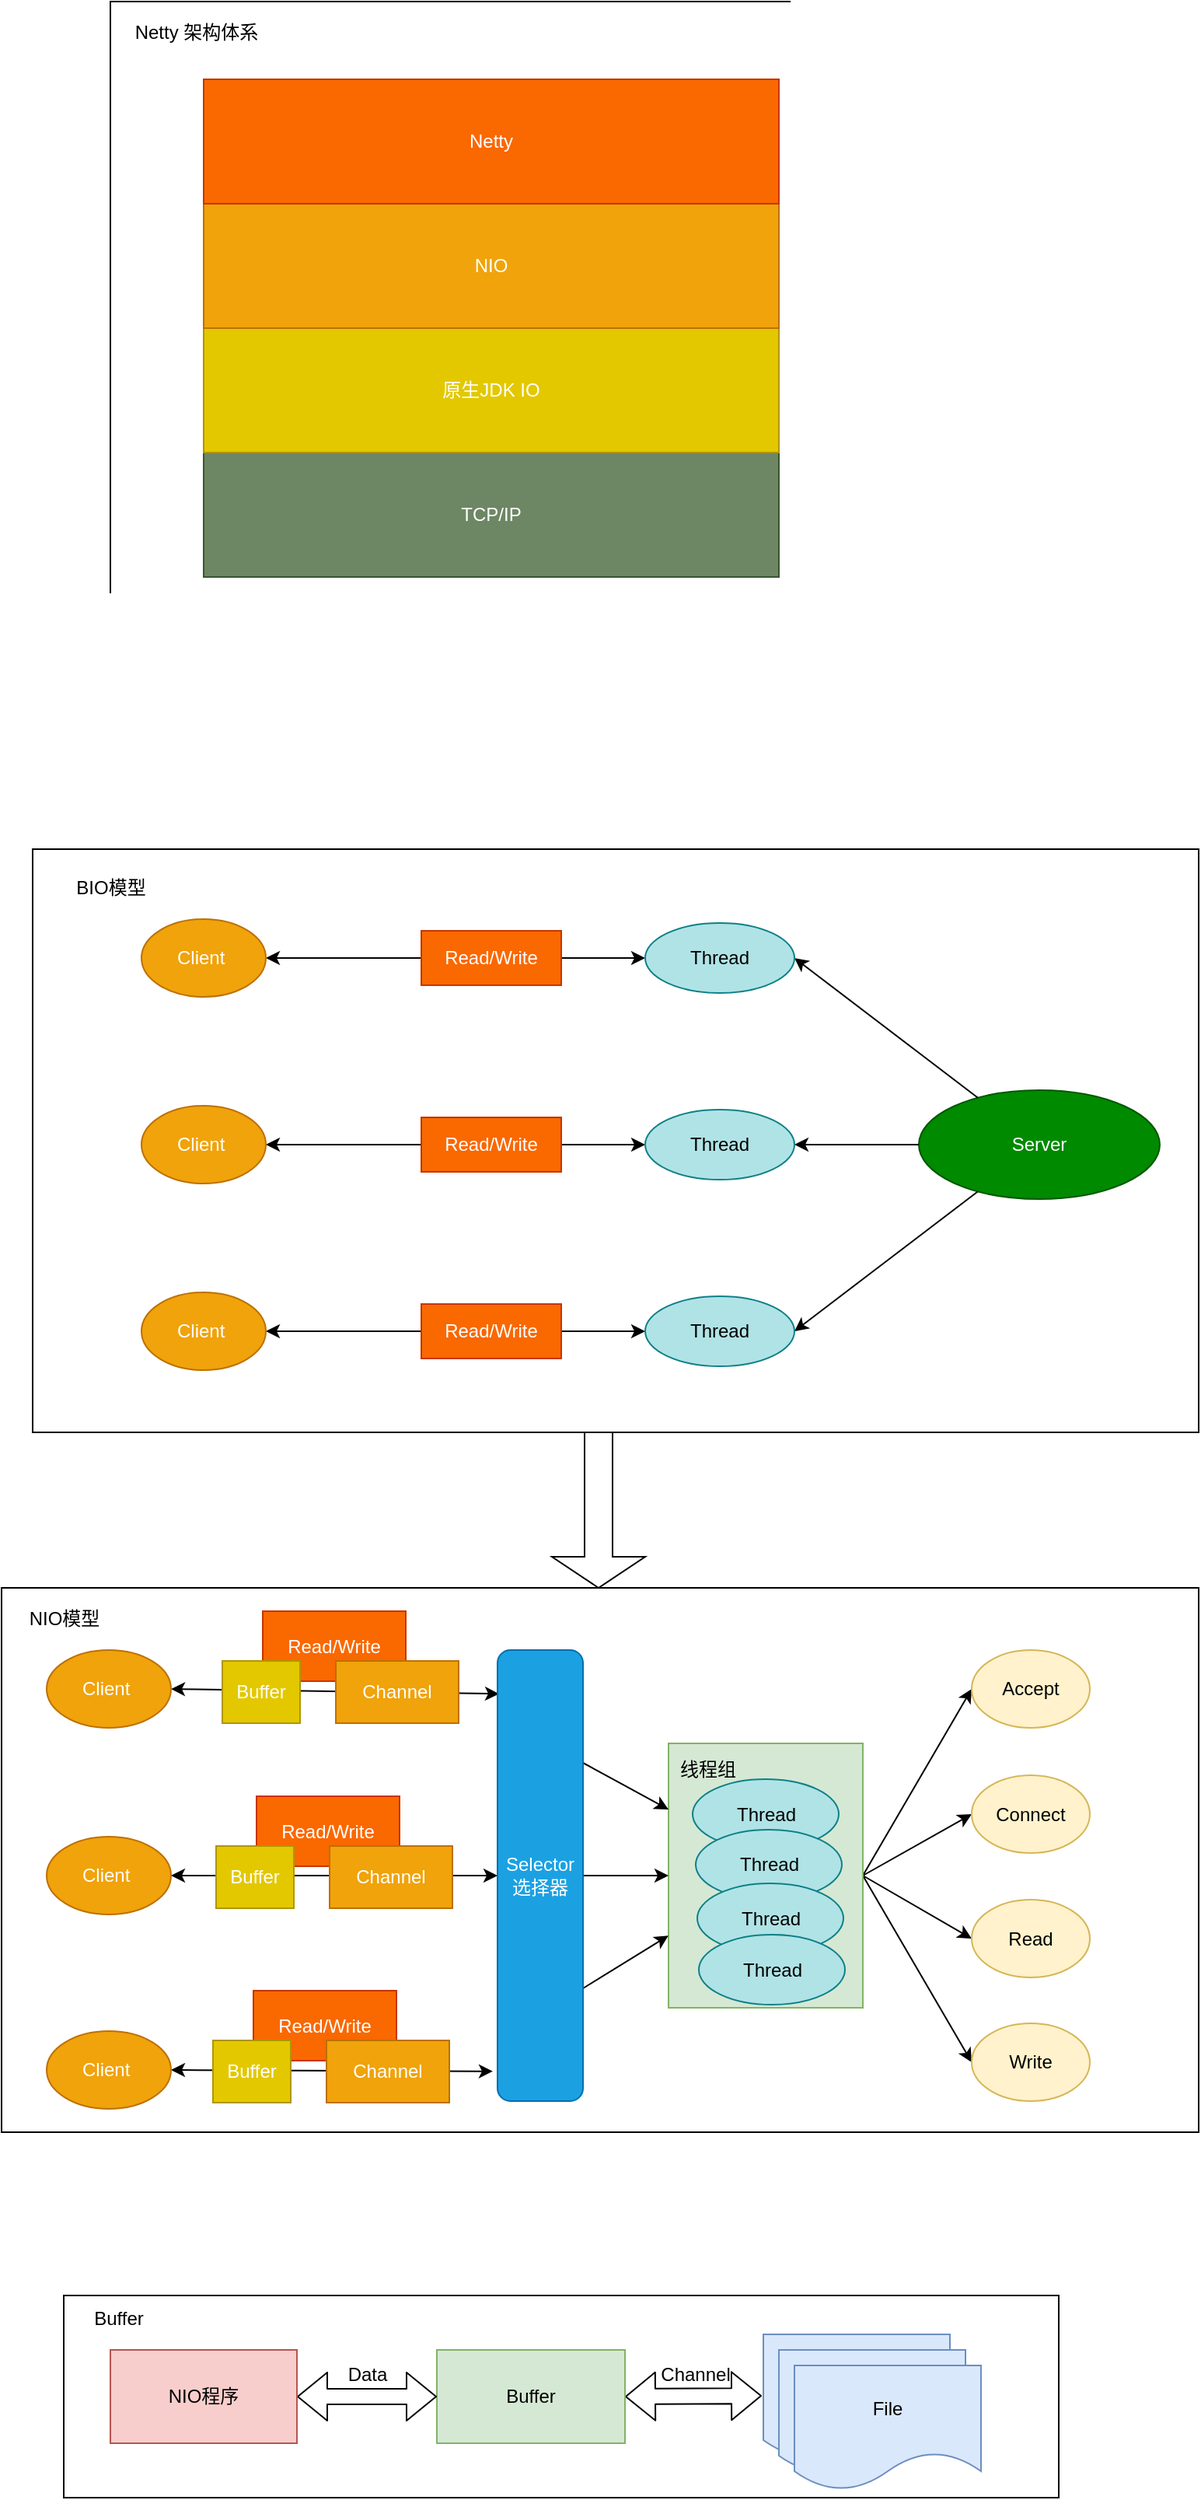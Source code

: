 <mxfile version="12.9.0" type="github">
  <diagram id="jNRD1-DXNJHHLxzeRADo" name="Page-1">
    <mxGraphModel dx="1186" dy="661" grid="1" gridSize="10" guides="1" tooltips="1" connect="1" arrows="1" fold="1" page="1" pageScale="1" pageWidth="827" pageHeight="1169" math="0" shadow="0">
      <root>
        <mxCell id="0" />
        <mxCell id="1" parent="0" />
        <mxCell id="vnEfgq90erIGrsfLV__0-23" value="" style="rounded=0;whiteSpace=wrap;html=1;" vertex="1" parent="1">
          <mxGeometry x="80" y="1515" width="640" height="130" as="geometry" />
        </mxCell>
        <mxCell id="cbBWPBaZ2SxCi-PAY08a-71" value="" style="rounded=0;whiteSpace=wrap;html=1;" parent="1" vertex="1">
          <mxGeometry x="40" y="1060" width="770" height="350" as="geometry" />
        </mxCell>
        <mxCell id="cbBWPBaZ2SxCi-PAY08a-77" style="edgeStyle=none;rounded=0;orthogonalLoop=1;jettySize=auto;html=1;exitX=1;exitY=0.5;exitDx=0;exitDy=0;entryX=0;entryY=0.5;entryDx=0;entryDy=0;startArrow=none;startFill=0;endArrow=classic;endFill=1;" parent="1" source="cbBWPBaZ2SxCi-PAY08a-62" target="cbBWPBaZ2SxCi-PAY08a-73" edge="1">
          <mxGeometry relative="1" as="geometry" />
        </mxCell>
        <mxCell id="cbBWPBaZ2SxCi-PAY08a-78" style="edgeStyle=none;rounded=0;orthogonalLoop=1;jettySize=auto;html=1;entryX=0;entryY=0.5;entryDx=0;entryDy=0;startArrow=none;startFill=0;endArrow=classic;endFill=1;exitX=1;exitY=0.5;exitDx=0;exitDy=0;" parent="1" source="cbBWPBaZ2SxCi-PAY08a-62" target="cbBWPBaZ2SxCi-PAY08a-75" edge="1">
          <mxGeometry relative="1" as="geometry" />
        </mxCell>
        <mxCell id="cbBWPBaZ2SxCi-PAY08a-79" style="edgeStyle=none;rounded=0;orthogonalLoop=1;jettySize=auto;html=1;exitX=1;exitY=0.5;exitDx=0;exitDy=0;entryX=0;entryY=0.5;entryDx=0;entryDy=0;startArrow=none;startFill=0;endArrow=classic;endFill=1;" parent="1" source="cbBWPBaZ2SxCi-PAY08a-62" target="cbBWPBaZ2SxCi-PAY08a-74" edge="1">
          <mxGeometry relative="1" as="geometry" />
        </mxCell>
        <mxCell id="cbBWPBaZ2SxCi-PAY08a-80" style="edgeStyle=none;rounded=0;orthogonalLoop=1;jettySize=auto;html=1;exitX=1;exitY=0.5;exitDx=0;exitDy=0;entryX=0;entryY=0.5;entryDx=0;entryDy=0;startArrow=none;startFill=0;endArrow=classic;endFill=1;" parent="1" source="cbBWPBaZ2SxCi-PAY08a-62" target="cbBWPBaZ2SxCi-PAY08a-76" edge="1">
          <mxGeometry relative="1" as="geometry" />
        </mxCell>
        <mxCell id="cbBWPBaZ2SxCi-PAY08a-62" value="" style="rounded=0;whiteSpace=wrap;html=1;fillColor=#d5e8d4;strokeColor=#82b366;" parent="1" vertex="1">
          <mxGeometry x="469" y="1160" width="125" height="170" as="geometry" />
        </mxCell>
        <mxCell id="cbBWPBaZ2SxCi-PAY08a-25" value="" style="rounded=0;whiteSpace=wrap;html=1;" parent="1" vertex="1">
          <mxGeometry x="60" y="585" width="750" height="375" as="geometry" />
        </mxCell>
        <mxCell id="cbBWPBaZ2SxCi-PAY08a-5" value="" style="rounded=0;whiteSpace=wrap;html=1;" parent="1" vertex="1">
          <mxGeometry x="110" y="40" width="510" height="420" as="geometry" />
        </mxCell>
        <mxCell id="cbBWPBaZ2SxCi-PAY08a-1" value="TCP/IP" style="rounded=0;whiteSpace=wrap;html=1;fillColor=#6d8764;strokeColor=#3A5431;fontColor=#ffffff;" parent="1" vertex="1">
          <mxGeometry x="170" y="330" width="370" height="80" as="geometry" />
        </mxCell>
        <mxCell id="cbBWPBaZ2SxCi-PAY08a-2" value="原生JDK IO" style="rounded=0;whiteSpace=wrap;html=1;fillColor=#e3c800;strokeColor=#B09500;fontColor=#ffffff;" parent="1" vertex="1">
          <mxGeometry x="170" y="250" width="370" height="80" as="geometry" />
        </mxCell>
        <mxCell id="cbBWPBaZ2SxCi-PAY08a-3" value="NIO" style="rounded=0;whiteSpace=wrap;html=1;fillColor=#f0a30a;strokeColor=#BD7000;fontColor=#ffffff;" parent="1" vertex="1">
          <mxGeometry x="170" y="170" width="370" height="80" as="geometry" />
        </mxCell>
        <mxCell id="cbBWPBaZ2SxCi-PAY08a-4" value="Netty" style="rounded=0;whiteSpace=wrap;html=1;fillColor=#fa6800;strokeColor=#C73500;fontColor=#ffffff;" parent="1" vertex="1">
          <mxGeometry x="170" y="90" width="370" height="80" as="geometry" />
        </mxCell>
        <mxCell id="cbBWPBaZ2SxCi-PAY08a-6" value="Netty 架构体系" style="text;html=1;align=center;verticalAlign=middle;resizable=0;points=[];autosize=1;" parent="1" vertex="1">
          <mxGeometry x="120" y="50" width="90" height="20" as="geometry" />
        </mxCell>
        <mxCell id="cbBWPBaZ2SxCi-PAY08a-7" value="Server" style="ellipse;whiteSpace=wrap;html=1;fillColor=#008a00;strokeColor=#005700;fontColor=#ffffff;" parent="1" vertex="1">
          <mxGeometry x="630" y="740" width="155" height="70" as="geometry" />
        </mxCell>
        <mxCell id="cbBWPBaZ2SxCi-PAY08a-13" style="edgeStyle=orthogonalEdgeStyle;rounded=0;orthogonalLoop=1;jettySize=auto;html=1;exitX=1;exitY=0.5;exitDx=0;exitDy=0;startArrow=classic;startFill=1;" parent="1" source="cbBWPBaZ2SxCi-PAY08a-8" target="cbBWPBaZ2SxCi-PAY08a-11" edge="1">
          <mxGeometry relative="1" as="geometry" />
        </mxCell>
        <mxCell id="cbBWPBaZ2SxCi-PAY08a-8" value="Client&amp;nbsp;" style="ellipse;whiteSpace=wrap;html=1;fillColor=#f0a30a;strokeColor=#BD7000;fontColor=#ffffff;" parent="1" vertex="1">
          <mxGeometry x="130" y="630" width="80" height="50" as="geometry" />
        </mxCell>
        <mxCell id="cbBWPBaZ2SxCi-PAY08a-22" style="rounded=0;orthogonalLoop=1;jettySize=auto;html=1;exitX=1;exitY=0.5;exitDx=0;exitDy=0;startArrow=classic;startFill=1;endArrow=none;endFill=0;" parent="1" source="cbBWPBaZ2SxCi-PAY08a-11" target="cbBWPBaZ2SxCi-PAY08a-7" edge="1">
          <mxGeometry relative="1" as="geometry" />
        </mxCell>
        <mxCell id="cbBWPBaZ2SxCi-PAY08a-11" value="Thread" style="ellipse;whiteSpace=wrap;html=1;fillColor=#b0e3e6;strokeColor=#0e8088;" parent="1" vertex="1">
          <mxGeometry x="454" y="632.5" width="96" height="45" as="geometry" />
        </mxCell>
        <mxCell id="cbBWPBaZ2SxCi-PAY08a-12" value="Read/Write" style="rounded=0;whiteSpace=wrap;html=1;fillColor=#fa6800;strokeColor=#C73500;fontColor=#ffffff;" parent="1" vertex="1">
          <mxGeometry x="310" y="637.5" width="90" height="35" as="geometry" />
        </mxCell>
        <mxCell id="cbBWPBaZ2SxCi-PAY08a-14" style="edgeStyle=orthogonalEdgeStyle;rounded=0;orthogonalLoop=1;jettySize=auto;html=1;exitX=1;exitY=0.5;exitDx=0;exitDy=0;startArrow=classic;startFill=1;" parent="1" source="cbBWPBaZ2SxCi-PAY08a-15" target="cbBWPBaZ2SxCi-PAY08a-16" edge="1">
          <mxGeometry relative="1" as="geometry" />
        </mxCell>
        <mxCell id="cbBWPBaZ2SxCi-PAY08a-15" value="Client&amp;nbsp;" style="ellipse;whiteSpace=wrap;html=1;fillColor=#f0a30a;strokeColor=#BD7000;fontColor=#ffffff;" parent="1" vertex="1">
          <mxGeometry x="130" y="750" width="80" height="50" as="geometry" />
        </mxCell>
        <mxCell id="cbBWPBaZ2SxCi-PAY08a-23" style="edgeStyle=none;rounded=0;orthogonalLoop=1;jettySize=auto;html=1;exitX=1;exitY=0.5;exitDx=0;exitDy=0;entryX=0;entryY=0.5;entryDx=0;entryDy=0;startArrow=classic;startFill=1;endArrow=none;endFill=0;" parent="1" source="cbBWPBaZ2SxCi-PAY08a-16" target="cbBWPBaZ2SxCi-PAY08a-7" edge="1">
          <mxGeometry relative="1" as="geometry" />
        </mxCell>
        <mxCell id="cbBWPBaZ2SxCi-PAY08a-16" value="Thread" style="ellipse;whiteSpace=wrap;html=1;fillColor=#b0e3e6;strokeColor=#0e8088;" parent="1" vertex="1">
          <mxGeometry x="454" y="752.5" width="96" height="45" as="geometry" />
        </mxCell>
        <mxCell id="cbBWPBaZ2SxCi-PAY08a-17" value="Read/Write" style="rounded=0;whiteSpace=wrap;html=1;fillColor=#fa6800;strokeColor=#C73500;fontColor=#ffffff;" parent="1" vertex="1">
          <mxGeometry x="310" y="757.5" width="90" height="35" as="geometry" />
        </mxCell>
        <mxCell id="cbBWPBaZ2SxCi-PAY08a-18" style="edgeStyle=orthogonalEdgeStyle;rounded=0;orthogonalLoop=1;jettySize=auto;html=1;exitX=1;exitY=0.5;exitDx=0;exitDy=0;startArrow=classic;startFill=1;" parent="1" source="cbBWPBaZ2SxCi-PAY08a-19" target="cbBWPBaZ2SxCi-PAY08a-20" edge="1">
          <mxGeometry relative="1" as="geometry" />
        </mxCell>
        <mxCell id="cbBWPBaZ2SxCi-PAY08a-19" value="Client&amp;nbsp;" style="ellipse;whiteSpace=wrap;html=1;fillColor=#f0a30a;strokeColor=#BD7000;fontColor=#ffffff;" parent="1" vertex="1">
          <mxGeometry x="130" y="870" width="80" height="50" as="geometry" />
        </mxCell>
        <mxCell id="cbBWPBaZ2SxCi-PAY08a-24" style="edgeStyle=none;rounded=0;orthogonalLoop=1;jettySize=auto;html=1;exitX=1;exitY=0.5;exitDx=0;exitDy=0;startArrow=classic;startFill=1;endArrow=none;endFill=0;" parent="1" source="cbBWPBaZ2SxCi-PAY08a-20" target="cbBWPBaZ2SxCi-PAY08a-7" edge="1">
          <mxGeometry relative="1" as="geometry" />
        </mxCell>
        <mxCell id="cbBWPBaZ2SxCi-PAY08a-20" value="Thread" style="ellipse;whiteSpace=wrap;html=1;fillColor=#b0e3e6;strokeColor=#0e8088;" parent="1" vertex="1">
          <mxGeometry x="454" y="872.5" width="96" height="45" as="geometry" />
        </mxCell>
        <mxCell id="cbBWPBaZ2SxCi-PAY08a-21" value="Read/Write" style="rounded=0;whiteSpace=wrap;html=1;fillColor=#fa6800;strokeColor=#C73500;fontColor=#ffffff;" parent="1" vertex="1">
          <mxGeometry x="310" y="877.5" width="90" height="35" as="geometry" />
        </mxCell>
        <mxCell id="cbBWPBaZ2SxCi-PAY08a-26" value="BIO模型" style="text;html=1;align=center;verticalAlign=middle;resizable=0;points=[];autosize=1;" parent="1" vertex="1">
          <mxGeometry x="80" y="600" width="60" height="20" as="geometry" />
        </mxCell>
        <mxCell id="cbBWPBaZ2SxCi-PAY08a-27" value="" style="shape=singleArrow;direction=south;whiteSpace=wrap;html=1;" parent="1" vertex="1">
          <mxGeometry x="394" y="960" width="60" height="100" as="geometry" />
        </mxCell>
        <mxCell id="cbBWPBaZ2SxCi-PAY08a-55" style="edgeStyle=none;rounded=0;orthogonalLoop=1;jettySize=auto;html=1;exitX=1;exitY=0.5;exitDx=0;exitDy=0;entryX=0.018;entryY=0.097;entryDx=0;entryDy=0;entryPerimeter=0;startArrow=classic;startFill=1;endArrow=classic;endFill=1;" parent="1" source="cbBWPBaZ2SxCi-PAY08a-31" target="cbBWPBaZ2SxCi-PAY08a-52" edge="1">
          <mxGeometry relative="1" as="geometry" />
        </mxCell>
        <mxCell id="cbBWPBaZ2SxCi-PAY08a-31" value="Client&amp;nbsp;" style="ellipse;whiteSpace=wrap;html=1;fillColor=#f0a30a;strokeColor=#BD7000;fontColor=#ffffff;" parent="1" vertex="1">
          <mxGeometry x="69" y="1100" width="80" height="50" as="geometry" />
        </mxCell>
        <mxCell id="cbBWPBaZ2SxCi-PAY08a-33" value="Thread" style="ellipse;whiteSpace=wrap;html=1;fillColor=#b0e3e6;strokeColor=#0e8088;" parent="1" vertex="1">
          <mxGeometry x="484.5" y="1183" width="94" height="45" as="geometry" />
        </mxCell>
        <mxCell id="cbBWPBaZ2SxCi-PAY08a-34" value="Read/Write" style="rounded=0;whiteSpace=wrap;html=1;fillColor=#fa6800;strokeColor=#C73500;fontColor=#ffffff;" parent="1" vertex="1">
          <mxGeometry x="208" y="1075" width="92" height="45" as="geometry" />
        </mxCell>
        <mxCell id="cbBWPBaZ2SxCi-PAY08a-56" style="edgeStyle=none;rounded=0;orthogonalLoop=1;jettySize=auto;html=1;exitX=1;exitY=0.5;exitDx=0;exitDy=0;entryX=0;entryY=0.5;entryDx=0;entryDy=0;startArrow=classic;startFill=1;endArrow=classic;endFill=1;" parent="1" source="cbBWPBaZ2SxCi-PAY08a-36" target="cbBWPBaZ2SxCi-PAY08a-52" edge="1">
          <mxGeometry relative="1" as="geometry" />
        </mxCell>
        <mxCell id="cbBWPBaZ2SxCi-PAY08a-36" value="Client&amp;nbsp;" style="ellipse;whiteSpace=wrap;html=1;fillColor=#f0a30a;strokeColor=#BD7000;fontColor=#ffffff;" parent="1" vertex="1">
          <mxGeometry x="69" y="1220" width="80" height="50" as="geometry" />
        </mxCell>
        <mxCell id="cbBWPBaZ2SxCi-PAY08a-38" value="Thread" style="ellipse;whiteSpace=wrap;html=1;fillColor=#b0e3e6;strokeColor=#0e8088;" parent="1" vertex="1">
          <mxGeometry x="486.5" y="1215.5" width="94" height="45" as="geometry" />
        </mxCell>
        <mxCell id="cbBWPBaZ2SxCi-PAY08a-57" style="edgeStyle=none;rounded=0;orthogonalLoop=1;jettySize=auto;html=1;exitX=1;exitY=0.5;exitDx=0;exitDy=0;entryX=-0.055;entryY=0.934;entryDx=0;entryDy=0;entryPerimeter=0;startArrow=classic;startFill=1;endArrow=classic;endFill=1;" parent="1" source="cbBWPBaZ2SxCi-PAY08a-41" target="cbBWPBaZ2SxCi-PAY08a-52" edge="1">
          <mxGeometry relative="1" as="geometry" />
        </mxCell>
        <mxCell id="cbBWPBaZ2SxCi-PAY08a-41" value="Client&amp;nbsp;" style="ellipse;whiteSpace=wrap;html=1;fillColor=#f0a30a;strokeColor=#BD7000;fontColor=#ffffff;" parent="1" vertex="1">
          <mxGeometry x="69" y="1345" width="80" height="50" as="geometry" />
        </mxCell>
        <mxCell id="cbBWPBaZ2SxCi-PAY08a-43" value="Thread" style="ellipse;whiteSpace=wrap;html=1;fillColor=#b0e3e6;strokeColor=#0e8088;" parent="1" vertex="1">
          <mxGeometry x="487.5" y="1250" width="94" height="45" as="geometry" />
        </mxCell>
        <mxCell id="cbBWPBaZ2SxCi-PAY08a-45" value="NIO模型" style="text;html=1;align=center;verticalAlign=middle;resizable=0;points=[];autosize=1;" parent="1" vertex="1">
          <mxGeometry x="50" y="1070" width="60" height="20" as="geometry" />
        </mxCell>
        <mxCell id="cbBWPBaZ2SxCi-PAY08a-65" style="edgeStyle=none;rounded=0;orthogonalLoop=1;jettySize=auto;html=1;exitX=1;exitY=0.25;exitDx=0;exitDy=0;entryX=0;entryY=0.25;entryDx=0;entryDy=0;startArrow=none;startFill=0;endArrow=classic;endFill=1;" parent="1" source="cbBWPBaZ2SxCi-PAY08a-52" target="cbBWPBaZ2SxCi-PAY08a-62" edge="1">
          <mxGeometry relative="1" as="geometry" />
        </mxCell>
        <mxCell id="cbBWPBaZ2SxCi-PAY08a-68" style="edgeStyle=none;rounded=0;orthogonalLoop=1;jettySize=auto;html=1;exitX=1;exitY=0.75;exitDx=0;exitDy=0;startArrow=none;startFill=0;endArrow=classic;endFill=1;" parent="1" source="cbBWPBaZ2SxCi-PAY08a-52" target="cbBWPBaZ2SxCi-PAY08a-62" edge="1">
          <mxGeometry relative="1" as="geometry" />
        </mxCell>
        <mxCell id="cbBWPBaZ2SxCi-PAY08a-70" style="edgeStyle=none;rounded=0;orthogonalLoop=1;jettySize=auto;html=1;entryX=0;entryY=0.5;entryDx=0;entryDy=0;startArrow=none;startFill=0;endArrow=classic;endFill=1;" parent="1" source="cbBWPBaZ2SxCi-PAY08a-52" target="cbBWPBaZ2SxCi-PAY08a-62" edge="1">
          <mxGeometry relative="1" as="geometry" />
        </mxCell>
        <mxCell id="cbBWPBaZ2SxCi-PAY08a-52" value="Selector&lt;br&gt;选择器" style="rounded=1;whiteSpace=wrap;html=1;fillColor=#1ba1e2;strokeColor=#006EAF;fontColor=#ffffff;" parent="1" vertex="1">
          <mxGeometry x="359" y="1100" width="55" height="290" as="geometry" />
        </mxCell>
        <mxCell id="cbBWPBaZ2SxCi-PAY08a-63" value="线程组" style="text;html=1;align=center;verticalAlign=middle;resizable=0;points=[];autosize=1;" parent="1" vertex="1">
          <mxGeometry x="469" y="1167" width="50" height="20" as="geometry" />
        </mxCell>
        <mxCell id="cbBWPBaZ2SxCi-PAY08a-72" value="Thread" style="ellipse;whiteSpace=wrap;html=1;fillColor=#b0e3e6;strokeColor=#0e8088;" parent="1" vertex="1">
          <mxGeometry x="488.5" y="1283" width="94" height="45" as="geometry" />
        </mxCell>
        <mxCell id="cbBWPBaZ2SxCi-PAY08a-73" value="Accept" style="ellipse;whiteSpace=wrap;html=1;fillColor=#fff2cc;strokeColor=#d6b656;" parent="1" vertex="1">
          <mxGeometry x="664" y="1100" width="76" height="50" as="geometry" />
        </mxCell>
        <mxCell id="cbBWPBaZ2SxCi-PAY08a-74" value="Read" style="ellipse;whiteSpace=wrap;html=1;fillColor=#fff2cc;strokeColor=#d6b656;" parent="1" vertex="1">
          <mxGeometry x="664" y="1260.5" width="76" height="50" as="geometry" />
        </mxCell>
        <mxCell id="cbBWPBaZ2SxCi-PAY08a-75" value="Connect" style="ellipse;whiteSpace=wrap;html=1;fillColor=#fff2cc;strokeColor=#d6b656;" parent="1" vertex="1">
          <mxGeometry x="664" y="1180.5" width="76" height="50" as="geometry" />
        </mxCell>
        <mxCell id="cbBWPBaZ2SxCi-PAY08a-76" value="Write" style="ellipse;whiteSpace=wrap;html=1;fillColor=#fff2cc;strokeColor=#d6b656;" parent="1" vertex="1">
          <mxGeometry x="664" y="1340" width="76" height="50" as="geometry" />
        </mxCell>
        <mxCell id="vnEfgq90erIGrsfLV__0-1" value="Channel" style="rounded=0;whiteSpace=wrap;html=1;fillColor=#f0a30a;strokeColor=#BD7000;fontColor=#ffffff;" vertex="1" parent="1">
          <mxGeometry x="255" y="1107" width="79" height="40" as="geometry" />
        </mxCell>
        <mxCell id="vnEfgq90erIGrsfLV__0-2" value="Buffer" style="rounded=0;whiteSpace=wrap;html=1;fillColor=#e3c800;strokeColor=#B09500;fontColor=#ffffff;" vertex="1" parent="1">
          <mxGeometry x="182" y="1107" width="50" height="40" as="geometry" />
        </mxCell>
        <mxCell id="vnEfgq90erIGrsfLV__0-5" value="Read/Write" style="rounded=0;whiteSpace=wrap;html=1;fillColor=#fa6800;strokeColor=#C73500;fontColor=#ffffff;" vertex="1" parent="1">
          <mxGeometry x="204" y="1194" width="92" height="45" as="geometry" />
        </mxCell>
        <mxCell id="vnEfgq90erIGrsfLV__0-6" value="Channel" style="rounded=0;whiteSpace=wrap;html=1;fillColor=#f0a30a;strokeColor=#BD7000;fontColor=#ffffff;" vertex="1" parent="1">
          <mxGeometry x="251" y="1226" width="79" height="40" as="geometry" />
        </mxCell>
        <mxCell id="vnEfgq90erIGrsfLV__0-7" value="Buffer" style="rounded=0;whiteSpace=wrap;html=1;fillColor=#e3c800;strokeColor=#B09500;fontColor=#ffffff;" vertex="1" parent="1">
          <mxGeometry x="178" y="1226" width="50" height="40" as="geometry" />
        </mxCell>
        <mxCell id="vnEfgq90erIGrsfLV__0-8" value="Read/Write" style="rounded=0;whiteSpace=wrap;html=1;fillColor=#fa6800;strokeColor=#C73500;fontColor=#ffffff;" vertex="1" parent="1">
          <mxGeometry x="202" y="1319" width="92" height="45" as="geometry" />
        </mxCell>
        <mxCell id="vnEfgq90erIGrsfLV__0-9" value="Channel" style="rounded=0;whiteSpace=wrap;html=1;fillColor=#f0a30a;strokeColor=#BD7000;fontColor=#ffffff;" vertex="1" parent="1">
          <mxGeometry x="249" y="1351" width="79" height="40" as="geometry" />
        </mxCell>
        <mxCell id="vnEfgq90erIGrsfLV__0-10" value="Buffer" style="rounded=0;whiteSpace=wrap;html=1;fillColor=#e3c800;strokeColor=#B09500;fontColor=#ffffff;" vertex="1" parent="1">
          <mxGeometry x="176" y="1351" width="50" height="40" as="geometry" />
        </mxCell>
        <mxCell id="vnEfgq90erIGrsfLV__0-11" value="" style="shape=document;whiteSpace=wrap;html=1;boundedLbl=1;fillColor=#dae8fc;strokeColor=#6c8ebf;" vertex="1" parent="1">
          <mxGeometry x="530" y="1540" width="120" height="80" as="geometry" />
        </mxCell>
        <mxCell id="vnEfgq90erIGrsfLV__0-12" value="" style="shape=document;whiteSpace=wrap;html=1;boundedLbl=1;fillColor=#dae8fc;strokeColor=#6c8ebf;" vertex="1" parent="1">
          <mxGeometry x="540" y="1550" width="120" height="80" as="geometry" />
        </mxCell>
        <mxCell id="vnEfgq90erIGrsfLV__0-13" value="File" style="shape=document;whiteSpace=wrap;html=1;boundedLbl=1;fillColor=#dae8fc;strokeColor=#6c8ebf;" vertex="1" parent="1">
          <mxGeometry x="550" y="1560" width="120" height="80" as="geometry" />
        </mxCell>
        <mxCell id="vnEfgq90erIGrsfLV__0-15" value="" style="shape=flexArrow;endArrow=classic;startArrow=classic;html=1;exitX=1;exitY=0.5;exitDx=0;exitDy=0;" edge="1" parent="1" source="vnEfgq90erIGrsfLV__0-16">
          <mxGeometry width="50" height="50" relative="1" as="geometry">
            <mxPoint x="470" y="1646" as="sourcePoint" />
            <mxPoint x="529" y="1579.5" as="targetPoint" />
          </mxGeometry>
        </mxCell>
        <mxCell id="vnEfgq90erIGrsfLV__0-19" value="Channel" style="text;html=1;align=center;verticalAlign=middle;resizable=0;points=[];labelBackgroundColor=#ffffff;" vertex="1" connectable="0" parent="vnEfgq90erIGrsfLV__0-15">
          <mxGeometry x="0.072" relative="1" as="geometry">
            <mxPoint x="-2.5" y="-13.73" as="offset" />
          </mxGeometry>
        </mxCell>
        <mxCell id="vnEfgq90erIGrsfLV__0-16" value="Buffer" style="rounded=0;whiteSpace=wrap;html=1;fillColor=#d5e8d4;strokeColor=#82b366;" vertex="1" parent="1">
          <mxGeometry x="320" y="1550" width="121" height="60" as="geometry" />
        </mxCell>
        <mxCell id="vnEfgq90erIGrsfLV__0-17" value="" style="shape=flexArrow;endArrow=classic;startArrow=classic;html=1;entryX=0;entryY=0.5;entryDx=0;entryDy=0;exitX=1;exitY=0.5;exitDx=0;exitDy=0;" edge="1" parent="1" source="vnEfgq90erIGrsfLV__0-18" target="vnEfgq90erIGrsfLV__0-16">
          <mxGeometry width="50" height="50" relative="1" as="geometry">
            <mxPoint x="220" y="1580" as="sourcePoint" />
            <mxPoint x="260" y="1556" as="targetPoint" />
          </mxGeometry>
        </mxCell>
        <mxCell id="vnEfgq90erIGrsfLV__0-20" value="Data" style="text;html=1;align=center;verticalAlign=middle;resizable=0;points=[];labelBackgroundColor=#ffffff;" vertex="1" connectable="0" parent="vnEfgq90erIGrsfLV__0-17">
          <mxGeometry x="0.097" y="1" relative="1" as="geometry">
            <mxPoint x="-5" y="-13" as="offset" />
          </mxGeometry>
        </mxCell>
        <mxCell id="vnEfgq90erIGrsfLV__0-18" value="NIO程序" style="rounded=0;whiteSpace=wrap;html=1;fillColor=#f8cecc;strokeColor=#b85450;" vertex="1" parent="1">
          <mxGeometry x="110" y="1550" width="120" height="60" as="geometry" />
        </mxCell>
        <mxCell id="vnEfgq90erIGrsfLV__0-24" value="Buffer" style="text;html=1;align=center;verticalAlign=middle;resizable=0;points=[];autosize=1;" vertex="1" parent="1">
          <mxGeometry x="90" y="1520" width="50" height="20" as="geometry" />
        </mxCell>
      </root>
    </mxGraphModel>
  </diagram>
</mxfile>
